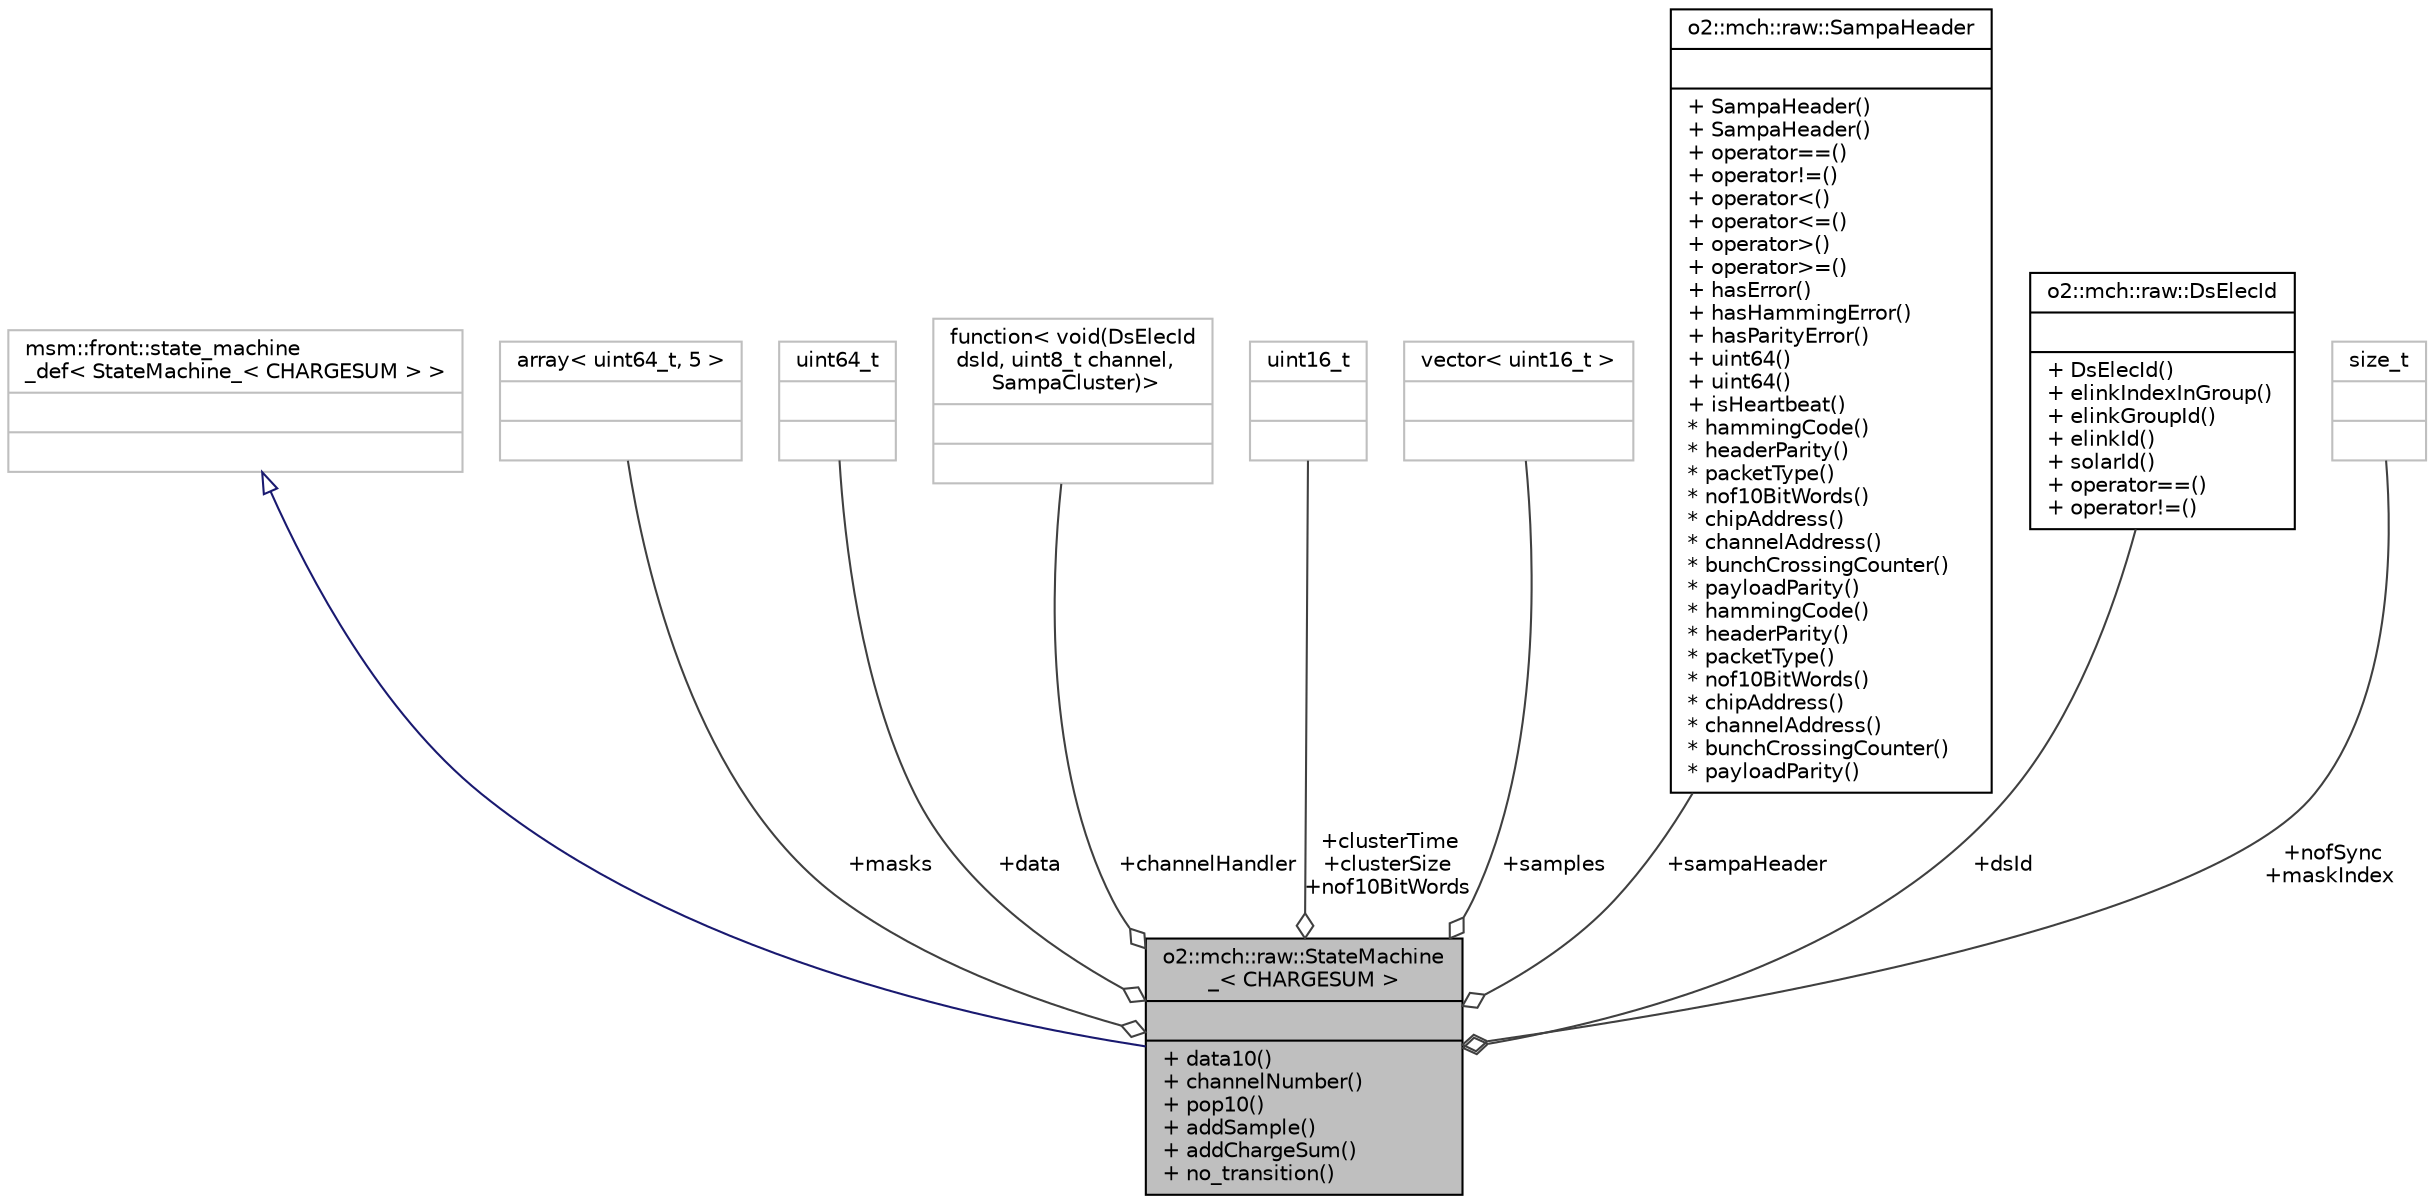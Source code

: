 digraph "o2::mch::raw::StateMachine_&lt; CHARGESUM &gt;"
{
 // INTERACTIVE_SVG=YES
  bgcolor="transparent";
  edge [fontname="Helvetica",fontsize="10",labelfontname="Helvetica",labelfontsize="10"];
  node [fontname="Helvetica",fontsize="10",shape=record];
  Node2 [label="{o2::mch::raw::StateMachine\l_\< CHARGESUM \>\n||+ data10()\l+ channelNumber()\l+ pop10()\l+ addSample()\l+ addChargeSum()\l+ no_transition()\l}",height=0.2,width=0.4,color="black", fillcolor="grey75", style="filled", fontcolor="black"];
  Node3 -> Node2 [dir="back",color="midnightblue",fontsize="10",style="solid",arrowtail="onormal",fontname="Helvetica"];
  Node3 [label="{msm::front::state_machine\l_def\< StateMachine_\< CHARGESUM \> \>\n||}",height=0.2,width=0.4,color="grey75"];
  Node4 -> Node2 [color="grey25",fontsize="10",style="solid",label=" +masks" ,arrowhead="odiamond",fontname="Helvetica"];
  Node4 [label="{array\< uint64_t, 5 \>\n||}",height=0.2,width=0.4,color="grey75"];
  Node5 -> Node2 [color="grey25",fontsize="10",style="solid",label=" +data" ,arrowhead="odiamond",fontname="Helvetica"];
  Node5 [label="{uint64_t\n||}",height=0.2,width=0.4,color="grey75"];
  Node6 -> Node2 [color="grey25",fontsize="10",style="solid",label=" +channelHandler" ,arrowhead="odiamond",fontname="Helvetica"];
  Node6 [label="{function\< void(DsElecId\l dsId, uint8_t channel,\l SampaCluster)\>\n||}",height=0.2,width=0.4,color="grey75"];
  Node7 -> Node2 [color="grey25",fontsize="10",style="solid",label=" +clusterTime\n+clusterSize\n+nof10BitWords" ,arrowhead="odiamond",fontname="Helvetica"];
  Node7 [label="{uint16_t\n||}",height=0.2,width=0.4,color="grey75"];
  Node8 -> Node2 [color="grey25",fontsize="10",style="solid",label=" +samples" ,arrowhead="odiamond",fontname="Helvetica"];
  Node8 [label="{vector\< uint16_t \>\n||}",height=0.2,width=0.4,color="grey75"];
  Node9 -> Node2 [color="grey25",fontsize="10",style="solid",label=" +sampaHeader" ,arrowhead="odiamond",fontname="Helvetica"];
  Node9 [label="{o2::mch::raw::SampaHeader\n||+ SampaHeader()\l+ SampaHeader()\l+ operator==()\l+ operator!=()\l+ operator\<()\l+ operator\<=()\l+ operator\>()\l+ operator\>=()\l+ hasError()\l+ hasHammingError()\l+ hasParityError()\l+ uint64()\l+ uint64()\l+ isHeartbeat()\l* hammingCode()\l* headerParity()\l* packetType()\l* nof10BitWords()\l* chipAddress()\l* channelAddress()\l* bunchCrossingCounter()\l* payloadParity()\l* hammingCode()\l* headerParity()\l* packetType()\l* nof10BitWords()\l* chipAddress()\l* channelAddress()\l* bunchCrossingCounter()\l* payloadParity()\l}",height=0.2,width=0.4,color="black",URL="$d8/d90/classo2_1_1mch_1_1raw_1_1SampaHeader.html",tooltip="SampaHeader is the 50-bits header word used in Sampa data transmission protocol. "];
  Node10 -> Node2 [color="grey25",fontsize="10",style="solid",label=" +dsId" ,arrowhead="odiamond",fontname="Helvetica"];
  Node10 [label="{o2::mch::raw::DsElecId\n||+ DsElecId()\l+ elinkIndexInGroup()\l+ elinkGroupId()\l+ elinkId()\l+ solarId()\l+ operator==()\l+ operator!=()\l}",height=0.2,width=0.4,color="black",URL="$d9/d8c/classo2_1_1mch_1_1raw_1_1DsElecId.html"];
  Node11 -> Node2 [color="grey25",fontsize="10",style="solid",label=" +nofSync\n+maskIndex" ,arrowhead="odiamond",fontname="Helvetica"];
  Node11 [label="{size_t\n||}",height=0.2,width=0.4,color="grey75"];
}
